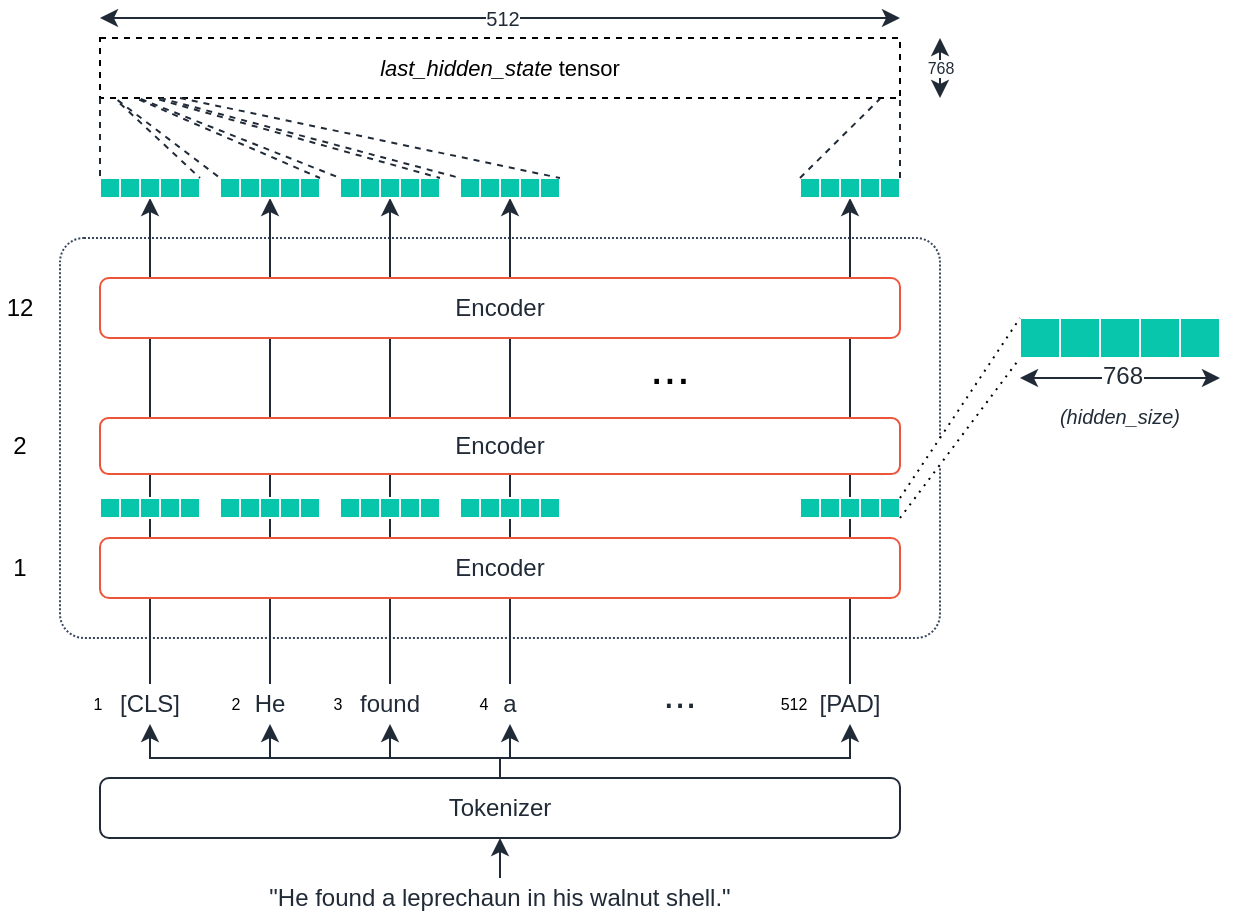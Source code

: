 <mxfile version="14.5.10" type="github">
  <diagram id="_s7QKAvfT2Q2DRemvRqb" name="Page-1">
    <mxGraphModel dx="1118" dy="461" grid="1" gridSize="10" guides="1" tooltips="1" connect="1" arrows="1" fold="1" page="1" pageScale="1" pageWidth="1169" pageHeight="827" math="0" shadow="0">
      <root>
        <mxCell id="0" />
        <mxCell id="1" parent="0" />
        <mxCell id="jPB4N90SwIAx0oUlpZZX-1" value="" style="rounded=1;whiteSpace=wrap;html=1;arcSize=6;strokeColor=#37465B;dashed=1;dashPattern=1 1;" vertex="1" parent="1">
          <mxGeometry x="120" y="370" width="440" height="200" as="geometry" />
        </mxCell>
        <mxCell id="jPB4N90SwIAx0oUlpZZX-125" value="" style="rounded=0;whiteSpace=wrap;html=1;dashed=1;fontSize=12;fontColor=#212B38;strokeColor=none;rotation=-48;" vertex="1" parent="1">
          <mxGeometry x="552" y="470" width="20" height="10" as="geometry" />
        </mxCell>
        <mxCell id="jPB4N90SwIAx0oUlpZZX-18" style="edgeStyle=orthogonalEdgeStyle;rounded=0;orthogonalLoop=1;jettySize=auto;html=1;exitX=0.5;exitY=0;exitDx=0;exitDy=0;fontSize=20;strokeColor=#212B38;entryX=0.5;entryY=1;entryDx=0;entryDy=0;" edge="1" parent="1" source="jPB4N90SwIAx0oUlpZZX-12" target="jPB4N90SwIAx0oUlpZZX-84">
          <mxGeometry relative="1" as="geometry">
            <mxPoint x="165" y="310" as="targetPoint" />
          </mxGeometry>
        </mxCell>
        <mxCell id="jPB4N90SwIAx0oUlpZZX-19" style="edgeStyle=orthogonalEdgeStyle;rounded=0;orthogonalLoop=1;jettySize=auto;html=1;exitX=0.5;exitY=0;exitDx=0;exitDy=0;fontSize=20;fontColor=#212B38;strokeColor=#212B38;entryX=0.5;entryY=1;entryDx=0;entryDy=0;" edge="1" parent="1" source="jPB4N90SwIAx0oUlpZZX-13" target="jPB4N90SwIAx0oUlpZZX-91">
          <mxGeometry relative="1" as="geometry">
            <mxPoint x="225" y="310" as="targetPoint" />
          </mxGeometry>
        </mxCell>
        <mxCell id="jPB4N90SwIAx0oUlpZZX-20" style="edgeStyle=orthogonalEdgeStyle;rounded=0;orthogonalLoop=1;jettySize=auto;html=1;exitX=0.5;exitY=0;exitDx=0;exitDy=0;fontSize=20;fontColor=#212B38;strokeColor=#212B38;entryX=0.5;entryY=1;entryDx=0;entryDy=0;" edge="1" parent="1" source="jPB4N90SwIAx0oUlpZZX-14" target="jPB4N90SwIAx0oUlpZZX-98">
          <mxGeometry relative="1" as="geometry">
            <mxPoint x="285" y="310" as="targetPoint" />
          </mxGeometry>
        </mxCell>
        <mxCell id="jPB4N90SwIAx0oUlpZZX-21" style="edgeStyle=orthogonalEdgeStyle;rounded=0;orthogonalLoop=1;jettySize=auto;html=1;exitX=0.5;exitY=0;exitDx=0;exitDy=0;fontSize=20;fontColor=#212B38;strokeColor=#212B38;entryX=0.5;entryY=1;entryDx=0;entryDy=0;" edge="1" parent="1" source="jPB4N90SwIAx0oUlpZZX-15" target="jPB4N90SwIAx0oUlpZZX-105">
          <mxGeometry relative="1" as="geometry">
            <mxPoint x="345" y="310" as="targetPoint" />
          </mxGeometry>
        </mxCell>
        <mxCell id="jPB4N90SwIAx0oUlpZZX-22" style="edgeStyle=orthogonalEdgeStyle;rounded=0;orthogonalLoop=1;jettySize=auto;html=1;exitX=0.5;exitY=0;exitDx=0;exitDy=0;fontSize=20;fontColor=#212B38;strokeColor=#212B38;entryX=0.5;entryY=1;entryDx=0;entryDy=0;" edge="1" parent="1" source="jPB4N90SwIAx0oUlpZZX-16" target="jPB4N90SwIAx0oUlpZZX-113">
          <mxGeometry relative="1" as="geometry">
            <mxPoint x="515" y="310" as="targetPoint" />
          </mxGeometry>
        </mxCell>
        <mxCell id="jPB4N90SwIAx0oUlpZZX-38" value="" style="endArrow=classic;startArrow=classic;html=1;fontSize=20;fontColor=#212B38;strokeColor=#212B38;" edge="1" parent="1">
          <mxGeometry width="50" height="50" relative="1" as="geometry">
            <mxPoint x="600" y="440" as="sourcePoint" />
            <mxPoint x="700" y="440" as="targetPoint" />
          </mxGeometry>
        </mxCell>
        <mxCell id="jPB4N90SwIAx0oUlpZZX-39" value="&lt;font style=&quot;font-size: 12px;&quot;&gt;768&lt;/font&gt;" style="edgeLabel;html=1;align=center;verticalAlign=middle;resizable=0;points=[];fontSize=12;fontColor=#212B38;" vertex="1" connectable="0" parent="jPB4N90SwIAx0oUlpZZX-38">
          <mxGeometry x="0.164" y="1" relative="1" as="geometry">
            <mxPoint x="-7" as="offset" />
          </mxGeometry>
        </mxCell>
        <mxCell id="jPB4N90SwIAx0oUlpZZX-3" value="Encoder" style="rounded=1;whiteSpace=wrap;html=1;fontColor=#212B38;strokeColor=#ED553B;" vertex="1" parent="1">
          <mxGeometry x="140" y="520" width="400" height="30" as="geometry" />
        </mxCell>
        <mxCell id="jPB4N90SwIAx0oUlpZZX-4" value="Encoder" style="rounded=1;whiteSpace=wrap;html=1;fontColor=#212B38;fillColor=#FFFFFF;strokeColor=#ED553B;" vertex="1" parent="1">
          <mxGeometry x="140" y="460" width="400" height="28" as="geometry" />
        </mxCell>
        <mxCell id="jPB4N90SwIAx0oUlpZZX-6" value="Encoder" style="rounded=1;whiteSpace=wrap;html=1;fillColor=#FFFFFF;fontColor=#212B38;strokeColor=#ED553B;" vertex="1" parent="1">
          <mxGeometry x="140" y="390" width="400" height="30" as="geometry" />
        </mxCell>
        <mxCell id="jPB4N90SwIAx0oUlpZZX-7" value="1" style="text;html=1;strokeColor=none;fillColor=none;align=center;verticalAlign=middle;whiteSpace=wrap;rounded=0;" vertex="1" parent="1">
          <mxGeometry x="90" y="525" width="20" height="20" as="geometry" />
        </mxCell>
        <mxCell id="jPB4N90SwIAx0oUlpZZX-8" value="2" style="text;html=1;strokeColor=none;fillColor=none;align=center;verticalAlign=middle;whiteSpace=wrap;rounded=0;" vertex="1" parent="1">
          <mxGeometry x="90" y="464" width="20" height="20" as="geometry" />
        </mxCell>
        <mxCell id="jPB4N90SwIAx0oUlpZZX-9" value="12" style="text;html=1;strokeColor=none;fillColor=none;align=center;verticalAlign=middle;whiteSpace=wrap;rounded=0;" vertex="1" parent="1">
          <mxGeometry x="90" y="395" width="20" height="20" as="geometry" />
        </mxCell>
        <mxCell id="jPB4N90SwIAx0oUlpZZX-10" value="&lt;font style=&quot;font-size: 24px&quot;&gt;...&lt;/font&gt;" style="text;html=1;strokeColor=none;fillColor=none;align=center;verticalAlign=middle;whiteSpace=wrap;rounded=0;" vertex="1" parent="1">
          <mxGeometry x="405" y="420" width="40" height="30" as="geometry" />
        </mxCell>
        <mxCell id="jPB4N90SwIAx0oUlpZZX-140" style="edgeStyle=orthogonalEdgeStyle;rounded=0;orthogonalLoop=1;jettySize=auto;html=1;exitX=0.5;exitY=0;exitDx=0;exitDy=0;entryX=0.5;entryY=1;entryDx=0;entryDy=0;fontSize=12;fontColor=#212B38;strokeColor=#212B38;strokeWidth=1;" edge="1" parent="1" source="jPB4N90SwIAx0oUlpZZX-11" target="jPB4N90SwIAx0oUlpZZX-139">
          <mxGeometry relative="1" as="geometry" />
        </mxCell>
        <mxCell id="jPB4N90SwIAx0oUlpZZX-11" value="&quot;He found a leprechaun in his walnut shell.&quot;" style="text;html=1;strokeColor=none;fillColor=none;align=center;verticalAlign=middle;whiteSpace=wrap;rounded=0;fontColor=#212B38;" vertex="1" parent="1">
          <mxGeometry x="165" y="690" width="350" height="20" as="geometry" />
        </mxCell>
        <mxCell id="jPB4N90SwIAx0oUlpZZX-12" value="[CLS]" style="text;html=1;strokeColor=none;fillColor=none;align=center;verticalAlign=middle;whiteSpace=wrap;rounded=0;fontColor=#212B38;" vertex="1" parent="1">
          <mxGeometry x="140" y="593" width="50" height="20" as="geometry" />
        </mxCell>
        <mxCell id="jPB4N90SwIAx0oUlpZZX-13" value="He" style="text;html=1;strokeColor=none;fillColor=none;align=center;verticalAlign=middle;whiteSpace=wrap;rounded=0;fontColor=#212B38;" vertex="1" parent="1">
          <mxGeometry x="200" y="593" width="50" height="20" as="geometry" />
        </mxCell>
        <mxCell id="jPB4N90SwIAx0oUlpZZX-14" value="found" style="text;html=1;strokeColor=none;fillColor=none;align=center;verticalAlign=middle;whiteSpace=wrap;rounded=0;fontColor=#212B38;" vertex="1" parent="1">
          <mxGeometry x="260" y="593" width="50" height="20" as="geometry" />
        </mxCell>
        <mxCell id="jPB4N90SwIAx0oUlpZZX-15" value="a" style="text;html=1;strokeColor=none;fillColor=none;align=center;verticalAlign=middle;whiteSpace=wrap;rounded=0;fontColor=#212B38;" vertex="1" parent="1">
          <mxGeometry x="320" y="593" width="50" height="20" as="geometry" />
        </mxCell>
        <mxCell id="jPB4N90SwIAx0oUlpZZX-16" value="[PAD]" style="text;html=1;strokeColor=none;fillColor=none;align=center;verticalAlign=middle;whiteSpace=wrap;rounded=0;fontColor=#212B38;" vertex="1" parent="1">
          <mxGeometry x="490" y="593" width="50" height="20" as="geometry" />
        </mxCell>
        <mxCell id="jPB4N90SwIAx0oUlpZZX-17" value="..." style="text;html=1;strokeColor=none;fillColor=none;align=center;verticalAlign=middle;whiteSpace=wrap;rounded=0;fontSize=20;fontColor=#212B38;" vertex="1" parent="1">
          <mxGeometry x="405" y="580" width="50" height="33" as="geometry" />
        </mxCell>
        <mxCell id="jPB4N90SwIAx0oUlpZZX-48" value="" style="group;strokeColor=#FFFFFF;fillColor=#08C6AB;" vertex="1" connectable="0" parent="1">
          <mxGeometry x="140" y="500" width="50" height="10" as="geometry" />
        </mxCell>
        <mxCell id="jPB4N90SwIAx0oUlpZZX-40" value="" style="group;strokeColor=#FFFFFF;fillColor=#08C6AB;" vertex="1" connectable="0" parent="jPB4N90SwIAx0oUlpZZX-48">
          <mxGeometry width="40" height="10" as="geometry" />
        </mxCell>
        <mxCell id="jPB4N90SwIAx0oUlpZZX-41" value="" style="rounded=0;whiteSpace=wrap;html=1;fontSize=20;fontColor=#212B38;strokeColor=#FFFFFF;fillColor=#08C6AB;" vertex="1" parent="jPB4N90SwIAx0oUlpZZX-40">
          <mxGeometry width="10" height="10" as="geometry" />
        </mxCell>
        <mxCell id="jPB4N90SwIAx0oUlpZZX-42" value="" style="rounded=0;whiteSpace=wrap;html=1;fontSize=20;fontColor=#212B38;strokeColor=#FFFFFF;fillColor=#08C6AB;" vertex="1" parent="jPB4N90SwIAx0oUlpZZX-40">
          <mxGeometry x="10" width="10" height="10" as="geometry" />
        </mxCell>
        <mxCell id="jPB4N90SwIAx0oUlpZZX-43" value="" style="rounded=0;whiteSpace=wrap;html=1;fontSize=20;fontColor=#212B38;strokeColor=#FFFFFF;fillColor=#08C6AB;" vertex="1" parent="jPB4N90SwIAx0oUlpZZX-40">
          <mxGeometry x="20" width="10" height="10" as="geometry" />
        </mxCell>
        <mxCell id="jPB4N90SwIAx0oUlpZZX-44" value="" style="rounded=0;whiteSpace=wrap;html=1;fontSize=20;fontColor=#212B38;strokeColor=#FFFFFF;fillColor=#08C6AB;" vertex="1" parent="jPB4N90SwIAx0oUlpZZX-40">
          <mxGeometry x="30" width="10" height="10" as="geometry" />
        </mxCell>
        <mxCell id="jPB4N90SwIAx0oUlpZZX-47" value="" style="rounded=0;whiteSpace=wrap;html=1;fontSize=20;fontColor=#212B38;strokeColor=#FFFFFF;fillColor=#08C6AB;" vertex="1" parent="jPB4N90SwIAx0oUlpZZX-48">
          <mxGeometry x="40" width="10" height="10" as="geometry" />
        </mxCell>
        <mxCell id="jPB4N90SwIAx0oUlpZZX-49" value="" style="group;strokeColor=#FFFFFF;fillColor=#08C6AB;" vertex="1" connectable="0" parent="1">
          <mxGeometry x="200" y="500" width="50" height="10" as="geometry" />
        </mxCell>
        <mxCell id="jPB4N90SwIAx0oUlpZZX-50" value="" style="group;strokeColor=#FFFFFF;fillColor=#08C6AB;" vertex="1" connectable="0" parent="jPB4N90SwIAx0oUlpZZX-49">
          <mxGeometry width="40" height="10" as="geometry" />
        </mxCell>
        <mxCell id="jPB4N90SwIAx0oUlpZZX-51" value="" style="rounded=0;whiteSpace=wrap;html=1;fontSize=20;fontColor=#212B38;strokeColor=#FFFFFF;fillColor=#08C6AB;" vertex="1" parent="jPB4N90SwIAx0oUlpZZX-50">
          <mxGeometry width="10" height="10" as="geometry" />
        </mxCell>
        <mxCell id="jPB4N90SwIAx0oUlpZZX-52" value="" style="rounded=0;whiteSpace=wrap;html=1;fontSize=20;fontColor=#212B38;strokeColor=#FFFFFF;fillColor=#08C6AB;" vertex="1" parent="jPB4N90SwIAx0oUlpZZX-50">
          <mxGeometry x="10" width="10" height="10" as="geometry" />
        </mxCell>
        <mxCell id="jPB4N90SwIAx0oUlpZZX-53" value="" style="rounded=0;whiteSpace=wrap;html=1;fontSize=20;fontColor=#212B38;strokeColor=#FFFFFF;fillColor=#08C6AB;" vertex="1" parent="jPB4N90SwIAx0oUlpZZX-50">
          <mxGeometry x="20" width="10" height="10" as="geometry" />
        </mxCell>
        <mxCell id="jPB4N90SwIAx0oUlpZZX-54" value="" style="rounded=0;whiteSpace=wrap;html=1;fontSize=20;fontColor=#212B38;strokeColor=#FFFFFF;fillColor=#08C6AB;" vertex="1" parent="jPB4N90SwIAx0oUlpZZX-50">
          <mxGeometry x="30" width="10" height="10" as="geometry" />
        </mxCell>
        <mxCell id="jPB4N90SwIAx0oUlpZZX-55" value="" style="rounded=0;whiteSpace=wrap;html=1;fontSize=20;fontColor=#212B38;strokeColor=#FFFFFF;fillColor=#08C6AB;" vertex="1" parent="jPB4N90SwIAx0oUlpZZX-49">
          <mxGeometry x="40" width="10" height="10" as="geometry" />
        </mxCell>
        <mxCell id="jPB4N90SwIAx0oUlpZZX-56" value="" style="group;strokeColor=#FFFFFF;fillColor=#08C6AB;" vertex="1" connectable="0" parent="1">
          <mxGeometry x="260" y="500" width="50" height="10" as="geometry" />
        </mxCell>
        <mxCell id="jPB4N90SwIAx0oUlpZZX-57" value="" style="group;strokeColor=#FFFFFF;fillColor=#08C6AB;" vertex="1" connectable="0" parent="jPB4N90SwIAx0oUlpZZX-56">
          <mxGeometry width="40" height="10" as="geometry" />
        </mxCell>
        <mxCell id="jPB4N90SwIAx0oUlpZZX-58" value="" style="rounded=0;whiteSpace=wrap;html=1;fontSize=20;fontColor=#212B38;strokeColor=#FFFFFF;fillColor=#08C6AB;" vertex="1" parent="jPB4N90SwIAx0oUlpZZX-57">
          <mxGeometry width="10" height="10" as="geometry" />
        </mxCell>
        <mxCell id="jPB4N90SwIAx0oUlpZZX-59" value="" style="rounded=0;whiteSpace=wrap;html=1;fontSize=20;fontColor=#212B38;strokeColor=#FFFFFF;fillColor=#08C6AB;" vertex="1" parent="jPB4N90SwIAx0oUlpZZX-57">
          <mxGeometry x="10" width="10" height="10" as="geometry" />
        </mxCell>
        <mxCell id="jPB4N90SwIAx0oUlpZZX-60" value="" style="rounded=0;whiteSpace=wrap;html=1;fontSize=20;fontColor=#212B38;strokeColor=#FFFFFF;fillColor=#08C6AB;" vertex="1" parent="jPB4N90SwIAx0oUlpZZX-57">
          <mxGeometry x="20" width="10" height="10" as="geometry" />
        </mxCell>
        <mxCell id="jPB4N90SwIAx0oUlpZZX-61" value="" style="rounded=0;whiteSpace=wrap;html=1;fontSize=20;fontColor=#212B38;strokeColor=#FFFFFF;fillColor=#08C6AB;" vertex="1" parent="jPB4N90SwIAx0oUlpZZX-57">
          <mxGeometry x="30" width="10" height="10" as="geometry" />
        </mxCell>
        <mxCell id="jPB4N90SwIAx0oUlpZZX-62" value="" style="rounded=0;whiteSpace=wrap;html=1;fontSize=20;fontColor=#212B38;strokeColor=#FFFFFF;fillColor=#08C6AB;" vertex="1" parent="jPB4N90SwIAx0oUlpZZX-56">
          <mxGeometry x="40" width="10" height="10" as="geometry" />
        </mxCell>
        <mxCell id="jPB4N90SwIAx0oUlpZZX-63" value="" style="group;strokeColor=#FFFFFF;fillColor=#08C6AB;" vertex="1" connectable="0" parent="1">
          <mxGeometry x="320" y="500" width="50" height="10" as="geometry" />
        </mxCell>
        <mxCell id="jPB4N90SwIAx0oUlpZZX-64" value="" style="group;strokeColor=#FFFFFF;fillColor=#08C6AB;" vertex="1" connectable="0" parent="jPB4N90SwIAx0oUlpZZX-63">
          <mxGeometry width="40" height="10" as="geometry" />
        </mxCell>
        <mxCell id="jPB4N90SwIAx0oUlpZZX-65" value="" style="rounded=0;whiteSpace=wrap;html=1;fontSize=20;fontColor=#212B38;strokeColor=#FFFFFF;fillColor=#08C6AB;" vertex="1" parent="jPB4N90SwIAx0oUlpZZX-64">
          <mxGeometry width="10" height="10" as="geometry" />
        </mxCell>
        <mxCell id="jPB4N90SwIAx0oUlpZZX-66" value="" style="rounded=0;whiteSpace=wrap;html=1;fontSize=20;fontColor=#212B38;strokeColor=#FFFFFF;fillColor=#08C6AB;" vertex="1" parent="jPB4N90SwIAx0oUlpZZX-64">
          <mxGeometry x="10" width="10" height="10" as="geometry" />
        </mxCell>
        <mxCell id="jPB4N90SwIAx0oUlpZZX-67" value="" style="rounded=0;whiteSpace=wrap;html=1;fontSize=20;fontColor=#212B38;strokeColor=#FFFFFF;fillColor=#08C6AB;" vertex="1" parent="jPB4N90SwIAx0oUlpZZX-64">
          <mxGeometry x="20" width="10" height="10" as="geometry" />
        </mxCell>
        <mxCell id="jPB4N90SwIAx0oUlpZZX-68" value="" style="rounded=0;whiteSpace=wrap;html=1;fontSize=20;fontColor=#212B38;strokeColor=#FFFFFF;fillColor=#08C6AB;" vertex="1" parent="jPB4N90SwIAx0oUlpZZX-64">
          <mxGeometry x="30" width="10" height="10" as="geometry" />
        </mxCell>
        <mxCell id="jPB4N90SwIAx0oUlpZZX-69" value="" style="rounded=0;whiteSpace=wrap;html=1;fontSize=20;fontColor=#212B38;strokeColor=#FFFFFF;fillColor=#08C6AB;" vertex="1" parent="jPB4N90SwIAx0oUlpZZX-63">
          <mxGeometry x="40" width="10" height="10" as="geometry" />
        </mxCell>
        <mxCell id="jPB4N90SwIAx0oUlpZZX-70" value="" style="group;strokeColor=#FFFFFF;fillColor=#08C6AB;" vertex="1" connectable="0" parent="1">
          <mxGeometry x="490" y="500" width="50" height="10" as="geometry" />
        </mxCell>
        <mxCell id="jPB4N90SwIAx0oUlpZZX-71" value="" style="group;strokeColor=#FFFFFF;fillColor=#08C6AB;" vertex="1" connectable="0" parent="jPB4N90SwIAx0oUlpZZX-70">
          <mxGeometry width="40" height="10" as="geometry" />
        </mxCell>
        <mxCell id="jPB4N90SwIAx0oUlpZZX-72" value="" style="rounded=0;whiteSpace=wrap;html=1;fontSize=20;fontColor=#212B38;strokeColor=#FFFFFF;fillColor=#08C6AB;" vertex="1" parent="jPB4N90SwIAx0oUlpZZX-71">
          <mxGeometry width="10" height="10" as="geometry" />
        </mxCell>
        <mxCell id="jPB4N90SwIAx0oUlpZZX-73" value="" style="rounded=0;whiteSpace=wrap;html=1;fontSize=20;fontColor=#212B38;strokeColor=#FFFFFF;fillColor=#08C6AB;" vertex="1" parent="jPB4N90SwIAx0oUlpZZX-71">
          <mxGeometry x="10" width="10" height="10" as="geometry" />
        </mxCell>
        <mxCell id="jPB4N90SwIAx0oUlpZZX-74" value="" style="rounded=0;whiteSpace=wrap;html=1;fontSize=20;fontColor=#212B38;strokeColor=#FFFFFF;fillColor=#08C6AB;" vertex="1" parent="jPB4N90SwIAx0oUlpZZX-71">
          <mxGeometry x="20" width="10" height="10" as="geometry" />
        </mxCell>
        <mxCell id="jPB4N90SwIAx0oUlpZZX-75" value="" style="rounded=0;whiteSpace=wrap;html=1;fontSize=20;fontColor=#212B38;strokeColor=#FFFFFF;fillColor=#08C6AB;" vertex="1" parent="jPB4N90SwIAx0oUlpZZX-71">
          <mxGeometry x="30" width="10" height="10" as="geometry" />
        </mxCell>
        <mxCell id="jPB4N90SwIAx0oUlpZZX-76" value="" style="rounded=0;whiteSpace=wrap;html=1;fontSize=20;fontColor=#212B38;strokeColor=#FFFFFF;fillColor=#08C6AB;" vertex="1" parent="jPB4N90SwIAx0oUlpZZX-70">
          <mxGeometry x="40" width="10" height="10" as="geometry" />
        </mxCell>
        <mxCell id="jPB4N90SwIAx0oUlpZZX-78" value="" style="group;strokeColor=#FFFFFF;fillColor=#08C6AB;" vertex="1" connectable="0" parent="1">
          <mxGeometry x="600" y="410" width="100" height="20" as="geometry" />
        </mxCell>
        <mxCell id="jPB4N90SwIAx0oUlpZZX-37" value="" style="group;strokeColor=#FFFFFF;fillColor=#08C6AB;" vertex="1" connectable="0" parent="jPB4N90SwIAx0oUlpZZX-78">
          <mxGeometry width="80" height="20" as="geometry" />
        </mxCell>
        <mxCell id="jPB4N90SwIAx0oUlpZZX-29" value="" style="rounded=0;whiteSpace=wrap;html=1;fontSize=20;fontColor=#212B38;strokeColor=#FFFFFF;fillColor=#08C6AB;" vertex="1" parent="jPB4N90SwIAx0oUlpZZX-37">
          <mxGeometry width="20" height="20" as="geometry" />
        </mxCell>
        <mxCell id="jPB4N90SwIAx0oUlpZZX-34" value="" style="rounded=0;whiteSpace=wrap;html=1;fontSize=20;fontColor=#212B38;strokeColor=#FFFFFF;fillColor=#08C6AB;" vertex="1" parent="jPB4N90SwIAx0oUlpZZX-37">
          <mxGeometry x="20" width="20" height="20" as="geometry" />
        </mxCell>
        <mxCell id="jPB4N90SwIAx0oUlpZZX-35" value="" style="rounded=0;whiteSpace=wrap;html=1;fontSize=20;fontColor=#212B38;strokeColor=#FFFFFF;fillColor=#08C6AB;" vertex="1" parent="jPB4N90SwIAx0oUlpZZX-37">
          <mxGeometry x="40" width="20" height="20" as="geometry" />
        </mxCell>
        <mxCell id="jPB4N90SwIAx0oUlpZZX-36" value="" style="rounded=0;whiteSpace=wrap;html=1;fontSize=20;fontColor=#212B38;strokeColor=#FFFFFF;fillColor=#08C6AB;" vertex="1" parent="jPB4N90SwIAx0oUlpZZX-37">
          <mxGeometry x="60" width="20" height="20" as="geometry" />
        </mxCell>
        <mxCell id="jPB4N90SwIAx0oUlpZZX-77" value="" style="rounded=0;whiteSpace=wrap;html=1;fontSize=20;fontColor=#212B38;strokeColor=#FFFFFF;fillColor=#08C6AB;" vertex="1" parent="jPB4N90SwIAx0oUlpZZX-78">
          <mxGeometry x="80" width="20" height="20" as="geometry" />
        </mxCell>
        <mxCell id="jPB4N90SwIAx0oUlpZZX-79" value="&lt;i&gt;&lt;font style=&quot;font-size: 10px&quot;&gt;(hidden_size)&lt;/font&gt;&lt;/i&gt;" style="text;html=1;strokeColor=none;fillColor=none;align=center;verticalAlign=middle;whiteSpace=wrap;rounded=0;fontSize=20;fontColor=#212B38;" vertex="1" parent="1">
          <mxGeometry x="615" y="440" width="70" height="30" as="geometry" />
        </mxCell>
        <mxCell id="jPB4N90SwIAx0oUlpZZX-80" value="" style="group;fillColor=#08C6AB;strokeColor=#FFFFFF;" vertex="1" connectable="0" parent="1">
          <mxGeometry x="140" y="340" width="50" height="10" as="geometry" />
        </mxCell>
        <mxCell id="jPB4N90SwIAx0oUlpZZX-81" value="" style="group;fillColor=#08C6AB;strokeColor=#FFFFFF;" vertex="1" connectable="0" parent="jPB4N90SwIAx0oUlpZZX-80">
          <mxGeometry width="40" height="10" as="geometry" />
        </mxCell>
        <mxCell id="jPB4N90SwIAx0oUlpZZX-82" value="" style="rounded=0;whiteSpace=wrap;html=1;fontSize=20;fontColor=#212B38;fillColor=#08C6AB;strokeColor=#FFFFFF;" vertex="1" parent="jPB4N90SwIAx0oUlpZZX-81">
          <mxGeometry width="10" height="10" as="geometry" />
        </mxCell>
        <mxCell id="jPB4N90SwIAx0oUlpZZX-83" value="" style="rounded=0;whiteSpace=wrap;html=1;fontSize=20;fontColor=#212B38;fillColor=#08C6AB;strokeColor=#FFFFFF;" vertex="1" parent="jPB4N90SwIAx0oUlpZZX-81">
          <mxGeometry x="10" width="10" height="10" as="geometry" />
        </mxCell>
        <mxCell id="jPB4N90SwIAx0oUlpZZX-84" value="" style="rounded=0;whiteSpace=wrap;html=1;fontSize=20;fontColor=#212B38;fillColor=#08C6AB;strokeColor=#FFFFFF;" vertex="1" parent="jPB4N90SwIAx0oUlpZZX-81">
          <mxGeometry x="20" width="10" height="10" as="geometry" />
        </mxCell>
        <mxCell id="jPB4N90SwIAx0oUlpZZX-85" value="" style="rounded=0;whiteSpace=wrap;html=1;fontSize=20;fontColor=#212B38;fillColor=#08C6AB;strokeColor=#FFFFFF;" vertex="1" parent="jPB4N90SwIAx0oUlpZZX-81">
          <mxGeometry x="30" width="10" height="10" as="geometry" />
        </mxCell>
        <mxCell id="jPB4N90SwIAx0oUlpZZX-86" value="" style="rounded=0;whiteSpace=wrap;html=1;fontSize=20;fontColor=#212B38;fillColor=#08C6AB;strokeColor=#FFFFFF;" vertex="1" parent="jPB4N90SwIAx0oUlpZZX-80">
          <mxGeometry x="40" width="10" height="10" as="geometry" />
        </mxCell>
        <mxCell id="jPB4N90SwIAx0oUlpZZX-87" value="" style="group;fillColor=#08C6AB;strokeColor=#FFFFFF;" vertex="1" connectable="0" parent="1">
          <mxGeometry x="200" y="340" width="50" height="10" as="geometry" />
        </mxCell>
        <mxCell id="jPB4N90SwIAx0oUlpZZX-88" value="" style="group;fillColor=#08C6AB;strokeColor=#FFFFFF;" vertex="1" connectable="0" parent="jPB4N90SwIAx0oUlpZZX-87">
          <mxGeometry width="40" height="10" as="geometry" />
        </mxCell>
        <mxCell id="jPB4N90SwIAx0oUlpZZX-89" value="" style="rounded=0;whiteSpace=wrap;html=1;fontSize=20;fontColor=#212B38;fillColor=#08C6AB;strokeColor=#FFFFFF;" vertex="1" parent="jPB4N90SwIAx0oUlpZZX-88">
          <mxGeometry width="10" height="10" as="geometry" />
        </mxCell>
        <mxCell id="jPB4N90SwIAx0oUlpZZX-90" value="" style="rounded=0;whiteSpace=wrap;html=1;fontSize=20;fontColor=#212B38;fillColor=#08C6AB;strokeColor=#FFFFFF;" vertex="1" parent="jPB4N90SwIAx0oUlpZZX-88">
          <mxGeometry x="10" width="10" height="10" as="geometry" />
        </mxCell>
        <mxCell id="jPB4N90SwIAx0oUlpZZX-91" value="" style="rounded=0;whiteSpace=wrap;html=1;fontSize=20;fontColor=#212B38;fillColor=#08C6AB;strokeColor=#FFFFFF;" vertex="1" parent="jPB4N90SwIAx0oUlpZZX-88">
          <mxGeometry x="20" width="10" height="10" as="geometry" />
        </mxCell>
        <mxCell id="jPB4N90SwIAx0oUlpZZX-92" value="" style="rounded=0;whiteSpace=wrap;html=1;fontSize=20;fontColor=#212B38;fillColor=#08C6AB;strokeColor=#FFFFFF;" vertex="1" parent="jPB4N90SwIAx0oUlpZZX-88">
          <mxGeometry x="30" width="10" height="10" as="geometry" />
        </mxCell>
        <mxCell id="jPB4N90SwIAx0oUlpZZX-93" value="" style="rounded=0;whiteSpace=wrap;html=1;fontSize=20;fontColor=#212B38;fillColor=#08C6AB;strokeColor=#FFFFFF;" vertex="1" parent="jPB4N90SwIAx0oUlpZZX-87">
          <mxGeometry x="40" width="10" height="10" as="geometry" />
        </mxCell>
        <mxCell id="jPB4N90SwIAx0oUlpZZX-94" value="" style="group;fillColor=#08C6AB;strokeColor=#FFFFFF;" vertex="1" connectable="0" parent="1">
          <mxGeometry x="260" y="340" width="50" height="10" as="geometry" />
        </mxCell>
        <mxCell id="jPB4N90SwIAx0oUlpZZX-95" value="" style="group;fillColor=#08C6AB;strokeColor=#FFFFFF;" vertex="1" connectable="0" parent="jPB4N90SwIAx0oUlpZZX-94">
          <mxGeometry width="40" height="10" as="geometry" />
        </mxCell>
        <mxCell id="jPB4N90SwIAx0oUlpZZX-96" value="" style="rounded=0;whiteSpace=wrap;html=1;fontSize=20;fontColor=#212B38;fillColor=#08C6AB;strokeColor=#FFFFFF;" vertex="1" parent="jPB4N90SwIAx0oUlpZZX-95">
          <mxGeometry width="10" height="10" as="geometry" />
        </mxCell>
        <mxCell id="jPB4N90SwIAx0oUlpZZX-97" value="" style="rounded=0;whiteSpace=wrap;html=1;fontSize=20;fontColor=#212B38;fillColor=#08C6AB;strokeColor=#FFFFFF;" vertex="1" parent="jPB4N90SwIAx0oUlpZZX-95">
          <mxGeometry x="10" width="10" height="10" as="geometry" />
        </mxCell>
        <mxCell id="jPB4N90SwIAx0oUlpZZX-98" value="" style="rounded=0;whiteSpace=wrap;html=1;fontSize=20;fontColor=#212B38;fillColor=#08C6AB;strokeColor=#FFFFFF;" vertex="1" parent="jPB4N90SwIAx0oUlpZZX-95">
          <mxGeometry x="20" width="10" height="10" as="geometry" />
        </mxCell>
        <mxCell id="jPB4N90SwIAx0oUlpZZX-99" value="" style="rounded=0;whiteSpace=wrap;html=1;fontSize=20;fontColor=#212B38;fillColor=#08C6AB;strokeColor=#FFFFFF;" vertex="1" parent="jPB4N90SwIAx0oUlpZZX-95">
          <mxGeometry x="30" width="10" height="10" as="geometry" />
        </mxCell>
        <mxCell id="jPB4N90SwIAx0oUlpZZX-100" value="" style="rounded=0;whiteSpace=wrap;html=1;fontSize=20;fontColor=#212B38;fillColor=#08C6AB;strokeColor=#FFFFFF;" vertex="1" parent="jPB4N90SwIAx0oUlpZZX-94">
          <mxGeometry x="40" width="10" height="10" as="geometry" />
        </mxCell>
        <mxCell id="jPB4N90SwIAx0oUlpZZX-101" value="" style="group;fillColor=#08C6AB;strokeColor=#FFFFFF;" vertex="1" connectable="0" parent="1">
          <mxGeometry x="320" y="340" width="50" height="10" as="geometry" />
        </mxCell>
        <mxCell id="jPB4N90SwIAx0oUlpZZX-102" value="" style="group;fillColor=#08C6AB;strokeColor=#FFFFFF;" vertex="1" connectable="0" parent="jPB4N90SwIAx0oUlpZZX-101">
          <mxGeometry width="40" height="10" as="geometry" />
        </mxCell>
        <mxCell id="jPB4N90SwIAx0oUlpZZX-103" value="" style="rounded=0;whiteSpace=wrap;html=1;fontSize=20;fontColor=#212B38;fillColor=#08C6AB;strokeColor=#FFFFFF;" vertex="1" parent="jPB4N90SwIAx0oUlpZZX-102">
          <mxGeometry width="10" height="10" as="geometry" />
        </mxCell>
        <mxCell id="jPB4N90SwIAx0oUlpZZX-104" value="" style="rounded=0;whiteSpace=wrap;html=1;fontSize=20;fontColor=#212B38;fillColor=#08C6AB;strokeColor=#FFFFFF;" vertex="1" parent="jPB4N90SwIAx0oUlpZZX-102">
          <mxGeometry x="10" width="10" height="10" as="geometry" />
        </mxCell>
        <mxCell id="jPB4N90SwIAx0oUlpZZX-105" value="" style="rounded=0;whiteSpace=wrap;html=1;fontSize=20;fontColor=#212B38;fillColor=#08C6AB;strokeColor=#FFFFFF;" vertex="1" parent="jPB4N90SwIAx0oUlpZZX-102">
          <mxGeometry x="20" width="10" height="10" as="geometry" />
        </mxCell>
        <mxCell id="jPB4N90SwIAx0oUlpZZX-106" value="" style="rounded=0;whiteSpace=wrap;html=1;fontSize=20;fontColor=#212B38;fillColor=#08C6AB;strokeColor=#FFFFFF;" vertex="1" parent="jPB4N90SwIAx0oUlpZZX-102">
          <mxGeometry x="30" width="10" height="10" as="geometry" />
        </mxCell>
        <mxCell id="jPB4N90SwIAx0oUlpZZX-107" value="" style="rounded=0;whiteSpace=wrap;html=1;fontSize=20;fontColor=#212B38;fillColor=#08C6AB;strokeColor=#FFFFFF;" vertex="1" parent="jPB4N90SwIAx0oUlpZZX-101">
          <mxGeometry x="40" width="10" height="10" as="geometry" />
        </mxCell>
        <mxCell id="jPB4N90SwIAx0oUlpZZX-109" value="" style="group;fillColor=#08C6AB;strokeColor=#FFFFFF;" vertex="1" connectable="0" parent="1">
          <mxGeometry x="490" y="340" width="50" height="10" as="geometry" />
        </mxCell>
        <mxCell id="jPB4N90SwIAx0oUlpZZX-110" value="" style="group;fillColor=#08C6AB;strokeColor=#FFFFFF;" vertex="1" connectable="0" parent="jPB4N90SwIAx0oUlpZZX-109">
          <mxGeometry width="40" height="10" as="geometry" />
        </mxCell>
        <mxCell id="jPB4N90SwIAx0oUlpZZX-111" value="" style="rounded=0;whiteSpace=wrap;html=1;fontSize=20;fontColor=#212B38;fillColor=#08C6AB;strokeColor=#FFFFFF;" vertex="1" parent="jPB4N90SwIAx0oUlpZZX-110">
          <mxGeometry width="10" height="10" as="geometry" />
        </mxCell>
        <mxCell id="jPB4N90SwIAx0oUlpZZX-112" value="" style="rounded=0;whiteSpace=wrap;html=1;fontSize=20;fontColor=#212B38;fillColor=#08C6AB;strokeColor=#FFFFFF;" vertex="1" parent="jPB4N90SwIAx0oUlpZZX-110">
          <mxGeometry x="10" width="10" height="10" as="geometry" />
        </mxCell>
        <mxCell id="jPB4N90SwIAx0oUlpZZX-113" value="" style="rounded=0;whiteSpace=wrap;html=1;fontSize=20;fontColor=#212B38;fillColor=#08C6AB;strokeColor=#FFFFFF;" vertex="1" parent="jPB4N90SwIAx0oUlpZZX-110">
          <mxGeometry x="20" width="10" height="10" as="geometry" />
        </mxCell>
        <mxCell id="jPB4N90SwIAx0oUlpZZX-114" value="" style="rounded=0;whiteSpace=wrap;html=1;fontSize=20;fontColor=#212B38;fillColor=#08C6AB;strokeColor=#FFFFFF;" vertex="1" parent="jPB4N90SwIAx0oUlpZZX-110">
          <mxGeometry x="30" width="10" height="10" as="geometry" />
        </mxCell>
        <mxCell id="jPB4N90SwIAx0oUlpZZX-115" value="" style="rounded=0;whiteSpace=wrap;html=1;fontSize=20;fontColor=#212B38;fillColor=#08C6AB;strokeColor=#FFFFFF;" vertex="1" parent="jPB4N90SwIAx0oUlpZZX-109">
          <mxGeometry x="40" width="10" height="10" as="geometry" />
        </mxCell>
        <mxCell id="jPB4N90SwIAx0oUlpZZX-116" value="&lt;font style=&quot;font-size: 11px;&quot;&gt;&lt;i style=&quot;font-size: 11px;&quot;&gt;last_hidden_state&lt;/i&gt; tensor&lt;/font&gt;" style="rounded=0;whiteSpace=wrap;html=1;fontSize=11;dashed=1;" vertex="1" parent="1">
          <mxGeometry x="140" y="270" width="400" height="30" as="geometry" />
        </mxCell>
        <mxCell id="jPB4N90SwIAx0oUlpZZX-117" value="" style="endArrow=none;dashed=1;html=1;fontSize=11;fontColor=#212B38;strokeColor=#212B38;entryX=0;entryY=0;entryDx=0;entryDy=0;exitX=0;exitY=1;exitDx=0;exitDy=0;" edge="1" parent="1" source="jPB4N90SwIAx0oUlpZZX-116" target="jPB4N90SwIAx0oUlpZZX-82">
          <mxGeometry width="50" height="50" relative="1" as="geometry">
            <mxPoint x="310" y="410" as="sourcePoint" />
            <mxPoint x="360" y="360" as="targetPoint" />
          </mxGeometry>
        </mxCell>
        <mxCell id="jPB4N90SwIAx0oUlpZZX-118" value="" style="endArrow=none;dashed=1;html=1;fontSize=11;fontColor=#212B38;strokeColor=#212B38;entryX=1;entryY=0;entryDx=0;entryDy=0;exitX=0.025;exitY=1.09;exitDx=0;exitDy=0;exitPerimeter=0;" edge="1" parent="1" source="jPB4N90SwIAx0oUlpZZX-116" target="jPB4N90SwIAx0oUlpZZX-86">
          <mxGeometry width="50" height="50" relative="1" as="geometry">
            <mxPoint x="310" y="410" as="sourcePoint" />
            <mxPoint x="360" y="360" as="targetPoint" />
          </mxGeometry>
        </mxCell>
        <mxCell id="jPB4N90SwIAx0oUlpZZX-119" value="" style="endArrow=none;dashed=1;html=1;fontSize=11;fontColor=#212B38;strokeColor=#212B38;entryX=0;entryY=0;entryDx=0;entryDy=0;exitX=0.022;exitY=1.036;exitDx=0;exitDy=0;exitPerimeter=0;" edge="1" parent="1" source="jPB4N90SwIAx0oUlpZZX-116" target="jPB4N90SwIAx0oUlpZZX-89">
          <mxGeometry width="50" height="50" relative="1" as="geometry">
            <mxPoint x="160" y="312.7" as="sourcePoint" />
            <mxPoint x="200" y="350" as="targetPoint" />
          </mxGeometry>
        </mxCell>
        <mxCell id="jPB4N90SwIAx0oUlpZZX-120" value="" style="endArrow=none;dashed=1;html=1;fontSize=11;fontColor=#212B38;strokeColor=#212B38;entryX=1;entryY=0;entryDx=0;entryDy=0;exitX=0.049;exitY=1.027;exitDx=0;exitDy=0;exitPerimeter=0;" edge="1" parent="1" source="jPB4N90SwIAx0oUlpZZX-116" target="jPB4N90SwIAx0oUlpZZX-93">
          <mxGeometry width="50" height="50" relative="1" as="geometry">
            <mxPoint x="158.8" y="311.08" as="sourcePoint" />
            <mxPoint x="210" y="350" as="targetPoint" />
          </mxGeometry>
        </mxCell>
        <mxCell id="jPB4N90SwIAx0oUlpZZX-121" value="" style="endArrow=classic;startArrow=classic;html=1;fontSize=11;fontColor=#212B38;strokeColor=#212B38;" edge="1" parent="1">
          <mxGeometry width="50" height="50" relative="1" as="geometry">
            <mxPoint x="560" y="300" as="sourcePoint" />
            <mxPoint x="560" y="270" as="targetPoint" />
          </mxGeometry>
        </mxCell>
        <mxCell id="jPB4N90SwIAx0oUlpZZX-122" value="&lt;font style=&quot;font-size: 8px;&quot;&gt;768&lt;/font&gt;" style="edgeLabel;html=1;align=center;verticalAlign=middle;resizable=0;points=[];fontSize=8;fontColor=#212B38;" vertex="1" connectable="0" parent="jPB4N90SwIAx0oUlpZZX-121">
          <mxGeometry x="0.197" relative="1" as="geometry">
            <mxPoint y="3" as="offset" />
          </mxGeometry>
        </mxCell>
        <mxCell id="jPB4N90SwIAx0oUlpZZX-123" value="" style="endArrow=none;dashed=1;html=1;dashPattern=1 3;strokeWidth=1;fontSize=12;fontColor=#212B38;entryX=0;entryY=0;entryDx=0;entryDy=0;exitX=1;exitY=0;exitDx=0;exitDy=0;" edge="1" parent="1" source="jPB4N90SwIAx0oUlpZZX-76" target="jPB4N90SwIAx0oUlpZZX-29">
          <mxGeometry width="50" height="50" relative="1" as="geometry">
            <mxPoint x="480" y="550" as="sourcePoint" />
            <mxPoint x="530" y="500" as="targetPoint" />
          </mxGeometry>
        </mxCell>
        <mxCell id="jPB4N90SwIAx0oUlpZZX-124" value="" style="endArrow=none;dashed=1;html=1;dashPattern=1 3;strokeWidth=1;fontSize=12;fontColor=#212B38;exitX=1;exitY=1;exitDx=0;exitDy=0;" edge="1" parent="1" source="jPB4N90SwIAx0oUlpZZX-76">
          <mxGeometry width="50" height="50" relative="1" as="geometry">
            <mxPoint x="550" y="500" as="sourcePoint" />
            <mxPoint x="600" y="430" as="targetPoint" />
          </mxGeometry>
        </mxCell>
        <mxCell id="jPB4N90SwIAx0oUlpZZX-126" value="" style="endArrow=classic;startArrow=classic;html=1;fontSize=12;fontColor=#212B38;strokeColor=#212B38;strokeWidth=1;" edge="1" parent="1">
          <mxGeometry width="50" height="50" relative="1" as="geometry">
            <mxPoint x="140" y="260" as="sourcePoint" />
            <mxPoint x="540" y="260" as="targetPoint" />
          </mxGeometry>
        </mxCell>
        <mxCell id="jPB4N90SwIAx0oUlpZZX-127" value="512" style="edgeLabel;html=1;align=center;verticalAlign=middle;resizable=0;points=[];fontSize=10;fontColor=#212B38;" vertex="1" connectable="0" parent="jPB4N90SwIAx0oUlpZZX-126">
          <mxGeometry x="0.037" y="-1" relative="1" as="geometry">
            <mxPoint x="-7" y="-1" as="offset" />
          </mxGeometry>
        </mxCell>
        <mxCell id="jPB4N90SwIAx0oUlpZZX-128" value="" style="endArrow=none;dashed=1;html=1;fontSize=11;fontColor=#212B38;strokeColor=#212B38;entryX=0;entryY=0;entryDx=0;entryDy=0;exitX=0.051;exitY=1.017;exitDx=0;exitDy=0;exitPerimeter=0;" edge="1" parent="1" source="jPB4N90SwIAx0oUlpZZX-116" target="jPB4N90SwIAx0oUlpZZX-96">
          <mxGeometry width="50" height="50" relative="1" as="geometry">
            <mxPoint x="169.6" y="310.81" as="sourcePoint" />
            <mxPoint x="260" y="350" as="targetPoint" />
          </mxGeometry>
        </mxCell>
        <mxCell id="jPB4N90SwIAx0oUlpZZX-129" value="" style="endArrow=none;dashed=1;html=1;fontSize=11;fontColor=#212B38;strokeColor=#212B38;entryX=1;entryY=0;entryDx=0;entryDy=0;exitX=0.074;exitY=1.027;exitDx=0;exitDy=0;exitPerimeter=0;" edge="1" parent="1" source="jPB4N90SwIAx0oUlpZZX-116" target="jPB4N90SwIAx0oUlpZZX-100">
          <mxGeometry width="50" height="50" relative="1" as="geometry">
            <mxPoint x="170.4" y="310.51" as="sourcePoint" />
            <mxPoint x="270" y="350" as="targetPoint" />
          </mxGeometry>
        </mxCell>
        <mxCell id="jPB4N90SwIAx0oUlpZZX-130" value="" style="endArrow=none;dashed=1;html=1;fontSize=11;fontColor=#212B38;strokeColor=#212B38;entryX=0;entryY=0;entryDx=0;entryDy=0;" edge="1" parent="1" target="jPB4N90SwIAx0oUlpZZX-103">
          <mxGeometry width="50" height="50" relative="1" as="geometry">
            <mxPoint x="170" y="300" as="sourcePoint" />
            <mxPoint x="280" y="360" as="targetPoint" />
          </mxGeometry>
        </mxCell>
        <mxCell id="jPB4N90SwIAx0oUlpZZX-131" value="" style="endArrow=none;dashed=1;html=1;fontSize=11;fontColor=#212B38;strokeColor=#212B38;entryX=1;entryY=0;entryDx=0;entryDy=0;" edge="1" parent="1" target="jPB4N90SwIAx0oUlpZZX-107">
          <mxGeometry width="50" height="50" relative="1" as="geometry">
            <mxPoint x="180" y="300" as="sourcePoint" />
            <mxPoint x="290" y="370" as="targetPoint" />
          </mxGeometry>
        </mxCell>
        <mxCell id="jPB4N90SwIAx0oUlpZZX-132" value="" style="endArrow=none;dashed=1;html=1;fontSize=11;fontColor=#212B38;strokeColor=#212B38;exitX=0;exitY=0;exitDx=0;exitDy=0;entryX=0.975;entryY=1.013;entryDx=0;entryDy=0;entryPerimeter=0;" edge="1" parent="1" source="jPB4N90SwIAx0oUlpZZX-111" target="jPB4N90SwIAx0oUlpZZX-116">
          <mxGeometry width="50" height="50" relative="1" as="geometry">
            <mxPoint x="200.4" y="340.51" as="sourcePoint" />
            <mxPoint x="470" y="310" as="targetPoint" />
          </mxGeometry>
        </mxCell>
        <mxCell id="jPB4N90SwIAx0oUlpZZX-133" value="" style="endArrow=none;dashed=1;html=1;fontSize=11;fontColor=#212B38;strokeColor=#212B38;exitX=1;exitY=0;exitDx=0;exitDy=0;entryX=1;entryY=1;entryDx=0;entryDy=0;" edge="1" parent="1" source="jPB4N90SwIAx0oUlpZZX-115" target="jPB4N90SwIAx0oUlpZZX-116">
          <mxGeometry width="50" height="50" relative="1" as="geometry">
            <mxPoint x="500" y="350" as="sourcePoint" />
            <mxPoint x="540" y="310.39" as="targetPoint" />
          </mxGeometry>
        </mxCell>
        <mxCell id="jPB4N90SwIAx0oUlpZZX-134" value="1" style="text;html=1;strokeColor=none;fillColor=none;align=center;verticalAlign=middle;whiteSpace=wrap;rounded=0;fontSize=8;" vertex="1" parent="1">
          <mxGeometry x="134" y="596.5" width="10" height="13" as="geometry" />
        </mxCell>
        <mxCell id="jPB4N90SwIAx0oUlpZZX-135" value="2" style="text;html=1;strokeColor=none;fillColor=none;align=center;verticalAlign=middle;whiteSpace=wrap;rounded=0;fontSize=8;" vertex="1" parent="1">
          <mxGeometry x="203" y="596.5" width="10" height="13" as="geometry" />
        </mxCell>
        <mxCell id="jPB4N90SwIAx0oUlpZZX-136" value="3" style="text;html=1;strokeColor=none;fillColor=none;align=center;verticalAlign=middle;whiteSpace=wrap;rounded=0;fontSize=8;" vertex="1" parent="1">
          <mxGeometry x="254" y="596.5" width="10" height="13" as="geometry" />
        </mxCell>
        <mxCell id="jPB4N90SwIAx0oUlpZZX-137" value="4" style="text;html=1;strokeColor=none;fillColor=none;align=center;verticalAlign=middle;whiteSpace=wrap;rounded=0;fontSize=8;" vertex="1" parent="1">
          <mxGeometry x="327" y="596.5" width="10" height="13" as="geometry" />
        </mxCell>
        <mxCell id="jPB4N90SwIAx0oUlpZZX-138" value="512" style="text;html=1;strokeColor=none;fillColor=none;align=center;verticalAlign=middle;whiteSpace=wrap;rounded=0;fontSize=8;" vertex="1" parent="1">
          <mxGeometry x="480" y="596.5" width="14" height="13" as="geometry" />
        </mxCell>
        <mxCell id="jPB4N90SwIAx0oUlpZZX-141" style="edgeStyle=orthogonalEdgeStyle;rounded=0;orthogonalLoop=1;jettySize=auto;html=1;exitX=0.5;exitY=0;exitDx=0;exitDy=0;entryX=0.5;entryY=1;entryDx=0;entryDy=0;fontSize=12;fontColor=#212B38;strokeColor=#212B38;strokeWidth=1;" edge="1" parent="1" source="jPB4N90SwIAx0oUlpZZX-139" target="jPB4N90SwIAx0oUlpZZX-12">
          <mxGeometry relative="1" as="geometry">
            <Array as="points">
              <mxPoint x="340" y="630" />
              <mxPoint x="165" y="630" />
            </Array>
          </mxGeometry>
        </mxCell>
        <mxCell id="jPB4N90SwIAx0oUlpZZX-142" style="edgeStyle=orthogonalEdgeStyle;rounded=0;orthogonalLoop=1;jettySize=auto;html=1;exitX=0.5;exitY=0;exitDx=0;exitDy=0;entryX=0.5;entryY=1;entryDx=0;entryDy=0;fontSize=12;fontColor=#212B38;strokeColor=#212B38;strokeWidth=1;" edge="1" parent="1" source="jPB4N90SwIAx0oUlpZZX-139" target="jPB4N90SwIAx0oUlpZZX-13">
          <mxGeometry relative="1" as="geometry">
            <Array as="points">
              <mxPoint x="340" y="630" />
              <mxPoint x="225" y="630" />
            </Array>
          </mxGeometry>
        </mxCell>
        <mxCell id="jPB4N90SwIAx0oUlpZZX-143" style="edgeStyle=orthogonalEdgeStyle;rounded=0;orthogonalLoop=1;jettySize=auto;html=1;exitX=0.5;exitY=0;exitDx=0;exitDy=0;entryX=0.5;entryY=1;entryDx=0;entryDy=0;fontSize=12;fontColor=#212B38;strokeColor=#212B38;strokeWidth=1;" edge="1" parent="1" source="jPB4N90SwIAx0oUlpZZX-139" target="jPB4N90SwIAx0oUlpZZX-14">
          <mxGeometry relative="1" as="geometry">
            <Array as="points">
              <mxPoint x="340" y="630" />
              <mxPoint x="285" y="630" />
            </Array>
          </mxGeometry>
        </mxCell>
        <mxCell id="jPB4N90SwIAx0oUlpZZX-144" style="edgeStyle=orthogonalEdgeStyle;rounded=0;orthogonalLoop=1;jettySize=auto;html=1;exitX=0.5;exitY=0;exitDx=0;exitDy=0;entryX=0.5;entryY=1;entryDx=0;entryDy=0;fontSize=12;fontColor=#212B38;strokeColor=#212B38;strokeWidth=1;" edge="1" parent="1" source="jPB4N90SwIAx0oUlpZZX-139" target="jPB4N90SwIAx0oUlpZZX-15">
          <mxGeometry relative="1" as="geometry">
            <Array as="points">
              <mxPoint x="340" y="630" />
              <mxPoint x="345" y="630" />
            </Array>
          </mxGeometry>
        </mxCell>
        <mxCell id="jPB4N90SwIAx0oUlpZZX-145" style="edgeStyle=orthogonalEdgeStyle;rounded=0;orthogonalLoop=1;jettySize=auto;html=1;exitX=0.5;exitY=0;exitDx=0;exitDy=0;entryX=0.5;entryY=1;entryDx=0;entryDy=0;fontSize=12;fontColor=#212B38;strokeWidth=1;strokeColor=#212B38;" edge="1" parent="1" source="jPB4N90SwIAx0oUlpZZX-139" target="jPB4N90SwIAx0oUlpZZX-16">
          <mxGeometry relative="1" as="geometry">
            <Array as="points">
              <mxPoint x="340" y="630" />
              <mxPoint x="515" y="630" />
            </Array>
          </mxGeometry>
        </mxCell>
        <mxCell id="jPB4N90SwIAx0oUlpZZX-139" value="Tokenizer" style="rounded=1;whiteSpace=wrap;html=1;fontSize=12;fontColor=#212B38;strokeColor=#212B38;" vertex="1" parent="1">
          <mxGeometry x="140" y="640" width="400" height="30" as="geometry" />
        </mxCell>
      </root>
    </mxGraphModel>
  </diagram>
</mxfile>
